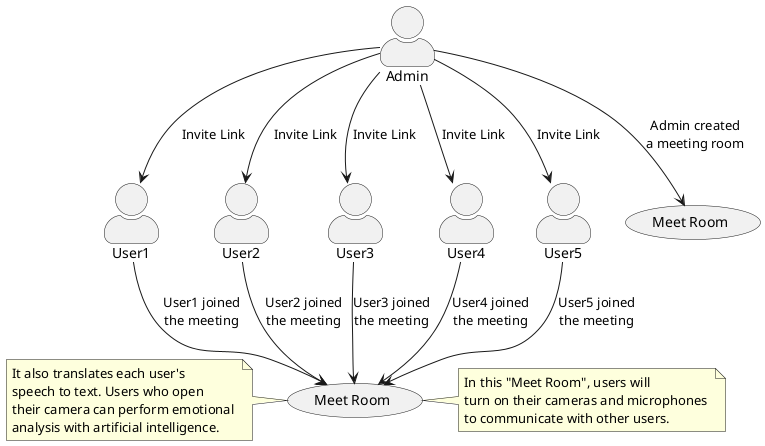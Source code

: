 @startuml
skinparam actorStyle awesome
:User1:
:User2:
:User3:
:User4:
:User5:

:User1: --> (Room) : User1 joined\nthe meeting
:User2: --> (Room) : User2 joined\nthe meeting
:User3: --> (Room) : User3 joined\nthe meeting
:User4: --> (Room) : User4 joined\nthe meeting
:User5: --> (Room) : User5 joined\nthe meeting

"Meet Room" as (Room)
Admin --> (Meet Room) : Admin created\na meeting room

(Admin) --> User1 : Invite Link
(Admin) --> User2 : Invite Link
(Admin) --> User3 : Invite Link
(Admin) --> User4 : Invite Link
(Admin) --> User5 : Invite Link

note right of (Room)
In this "Meet Room", users will 
turn on their cameras and microphones 
to communicate with other users.
end note

note left of (Room)
It also translates each user's 
speech to text. Users who open 
their camera can perform emotional 
analysis with artificial intelligence.
end note

@enduml